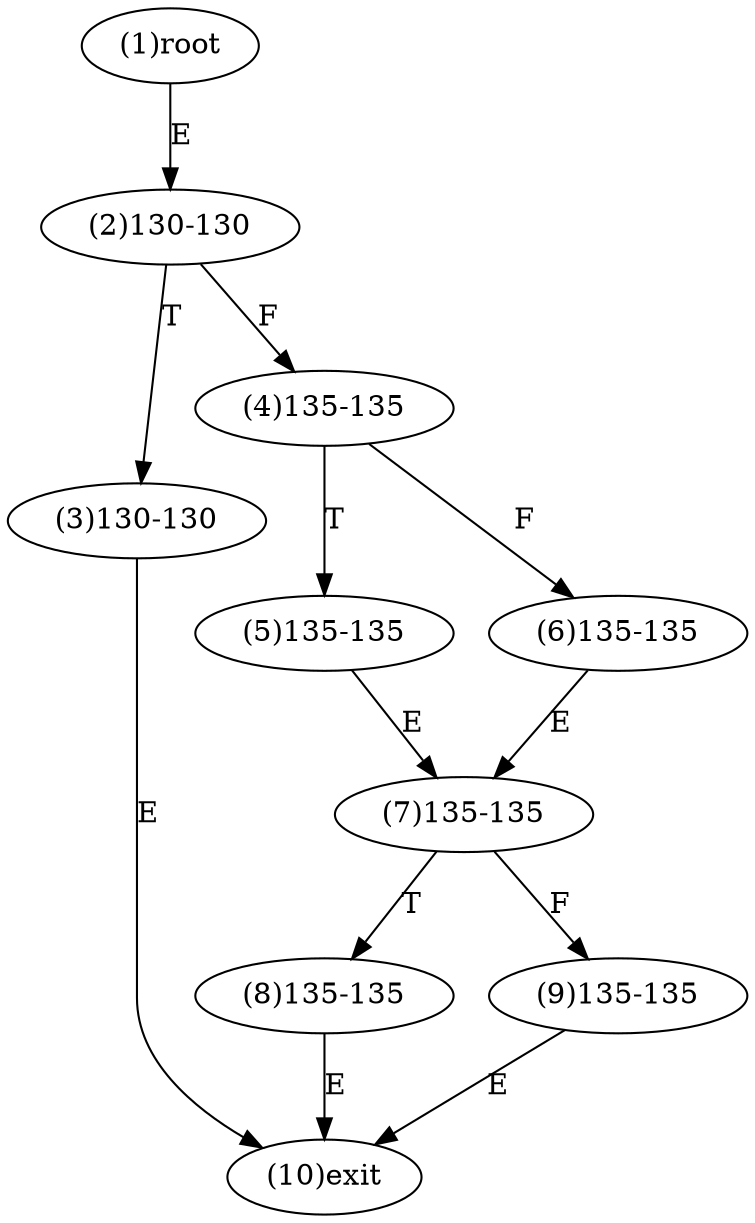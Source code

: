 digraph "" { 
1[ label="(1)root"];
2[ label="(2)130-130"];
3[ label="(3)130-130"];
4[ label="(4)135-135"];
5[ label="(5)135-135"];
6[ label="(6)135-135"];
7[ label="(7)135-135"];
8[ label="(8)135-135"];
9[ label="(9)135-135"];
10[ label="(10)exit"];
1->2[ label="E"];
2->4[ label="F"];
2->3[ label="T"];
3->10[ label="E"];
4->6[ label="F"];
4->5[ label="T"];
5->7[ label="E"];
6->7[ label="E"];
7->9[ label="F"];
7->8[ label="T"];
8->10[ label="E"];
9->10[ label="E"];
}
